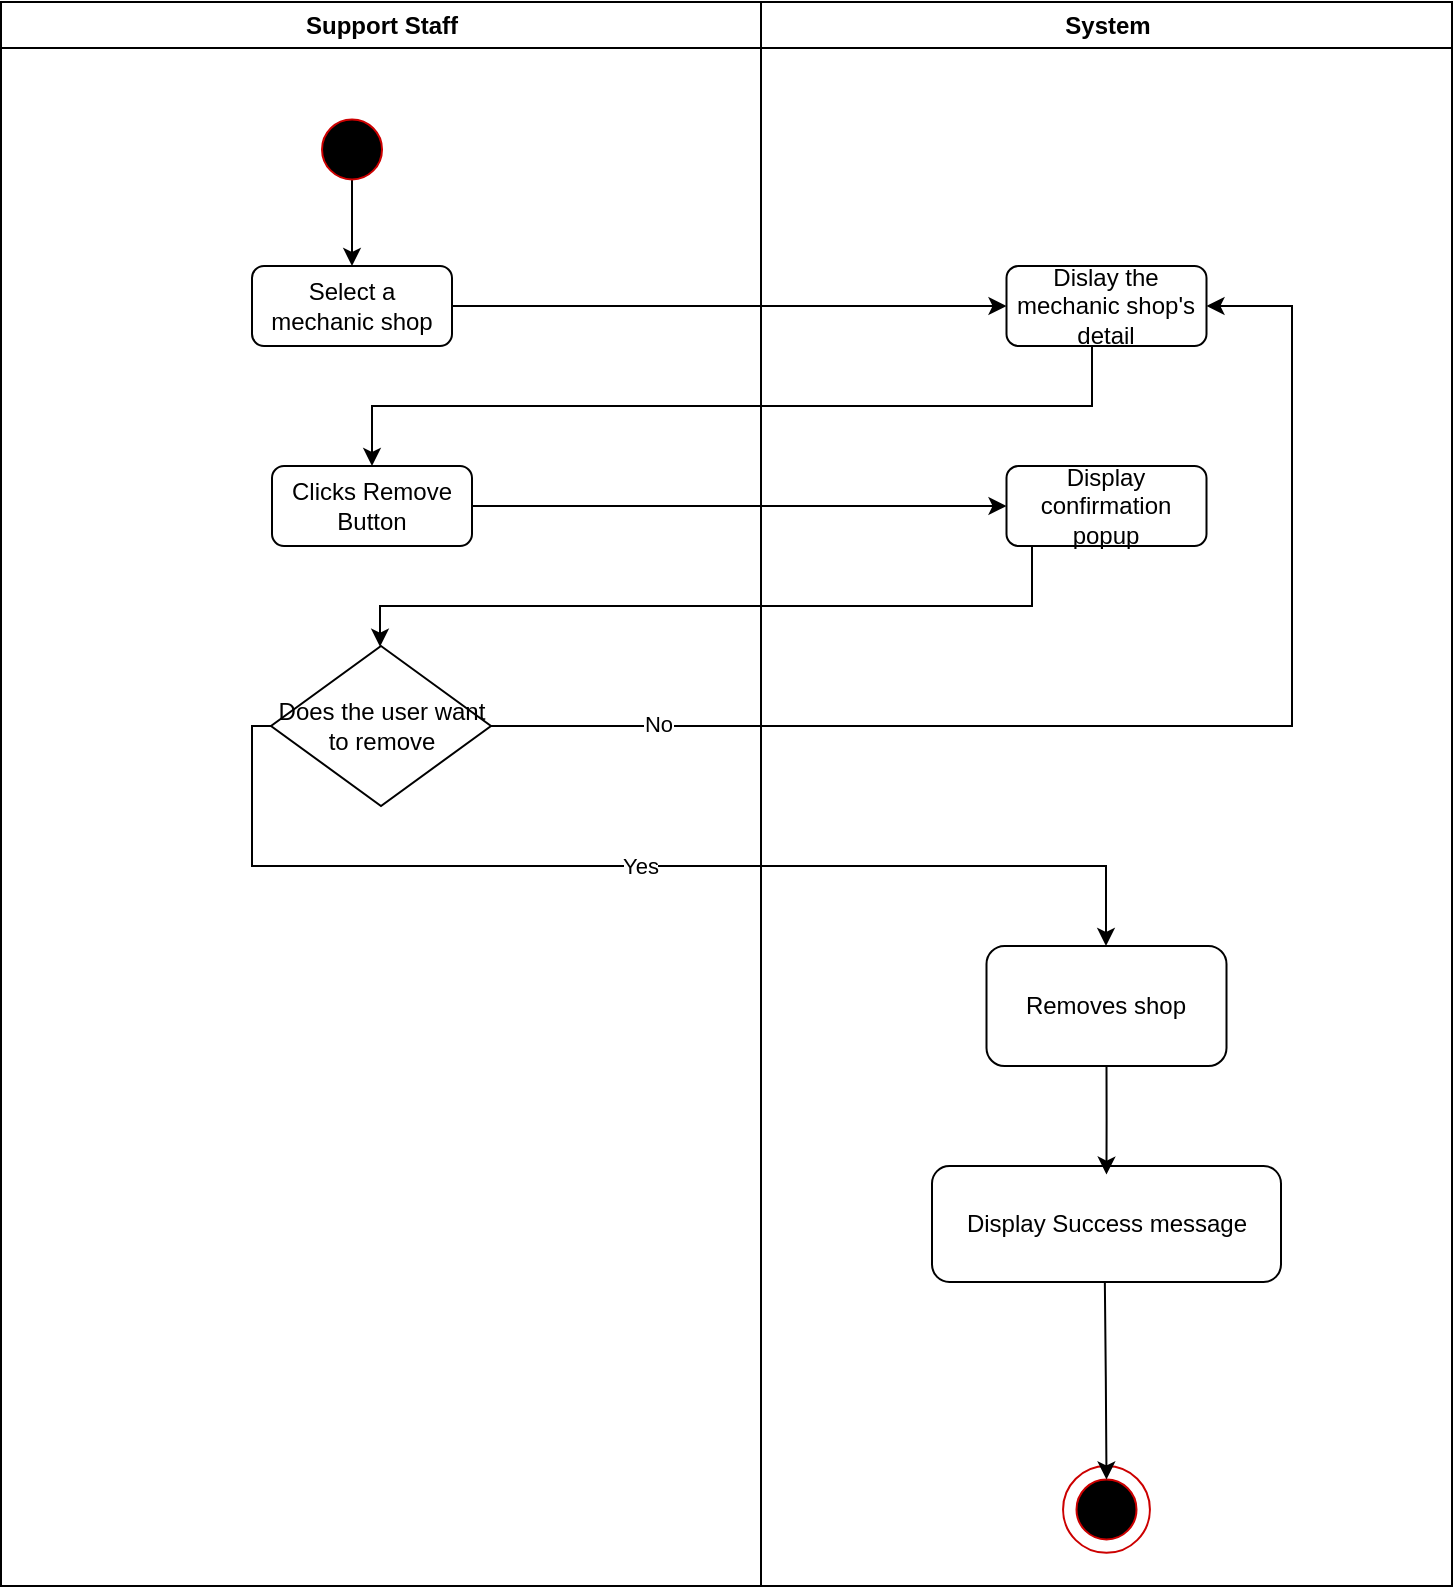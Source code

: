 <mxfile version="20.2.3" type="device"><diagram id="f21jqebHXc8sCw1EVBal" name="Page-1"><mxGraphModel dx="2236" dy="1722" grid="1" gridSize="10" guides="1" tooltips="1" connect="1" arrows="1" fold="1" page="1" pageScale="1" pageWidth="2336" pageHeight="1654" math="0" shadow="0"><root><mxCell id="0"/><mxCell id="1" parent="0"/><mxCell id="kJCKMmayvweKYYSEYtNk-1" value="Support Staff" style="swimlane;whiteSpace=wrap;movable=0;" parent="1" vertex="1"><mxGeometry x="174.5" y="138" width="380" height="792" as="geometry"/></mxCell><mxCell id="kJCKMmayvweKYYSEYtNk-4" value="" style="edgeStyle=orthogonalEdgeStyle;rounded=0;orthogonalLoop=1;jettySize=auto;html=1;entryX=0.5;entryY=0;entryDx=0;entryDy=0;" parent="kJCKMmayvweKYYSEYtNk-1" source="kJCKMmayvweKYYSEYtNk-7" target="kJCKMmayvweKYYSEYtNk-8" edge="1"><mxGeometry relative="1" as="geometry"><mxPoint x="75.5" y="122" as="targetPoint"/></mxGeometry></mxCell><mxCell id="kJCKMmayvweKYYSEYtNk-5" value="" style="group" parent="kJCKMmayvweKYYSEYtNk-1" vertex="1" connectable="0"><mxGeometry x="153.79" y="52" width="43.43" height="43.43" as="geometry"/></mxCell><mxCell id="kJCKMmayvweKYYSEYtNk-7" value="" style="ellipse;whiteSpace=wrap;html=1;aspect=fixed;fillColor=#000000;strokeColor=#CC0000;" parent="kJCKMmayvweKYYSEYtNk-5" vertex="1"><mxGeometry x="6.72" y="6.71" width="30" height="30" as="geometry"/></mxCell><mxCell id="kJCKMmayvweKYYSEYtNk-8" value="Select a mechanic shop" style="rounded=1;whiteSpace=wrap;html=1;" parent="kJCKMmayvweKYYSEYtNk-1" vertex="1"><mxGeometry x="125.5" y="132" width="100" height="40" as="geometry"/></mxCell><mxCell id="kJCKMmayvweKYYSEYtNk-9" value="Clicks Remove Button" style="rounded=1;whiteSpace=wrap;html=1;" parent="kJCKMmayvweKYYSEYtNk-1" vertex="1"><mxGeometry x="135.5" y="232" width="100" height="40" as="geometry"/></mxCell><mxCell id="kJCKMmayvweKYYSEYtNk-24" value="Does the user want to remove" style="rhombus;whiteSpace=wrap;html=1;" parent="kJCKMmayvweKYYSEYtNk-1" vertex="1"><mxGeometry x="135" y="322" width="110" height="80" as="geometry"/></mxCell><mxCell id="kJCKMmayvweKYYSEYtNk-10" value="System" style="swimlane;whiteSpace=wrap;movable=0;" parent="1" vertex="1"><mxGeometry x="554.5" y="138" width="345.5" height="792" as="geometry"/></mxCell><mxCell id="kJCKMmayvweKYYSEYtNk-11" value="" style="group" parent="kJCKMmayvweKYYSEYtNk-10" vertex="1" connectable="0"><mxGeometry x="151.03" y="732" width="43.43" height="43.43" as="geometry"/></mxCell><mxCell id="kJCKMmayvweKYYSEYtNk-12" value="" style="ellipse;whiteSpace=wrap;html=1;aspect=fixed;fillColor=none;strokeColor=#CC0000;" parent="kJCKMmayvweKYYSEYtNk-11" vertex="1"><mxGeometry width="43.43" height="43.43" as="geometry"/></mxCell><mxCell id="kJCKMmayvweKYYSEYtNk-13" value="" style="ellipse;whiteSpace=wrap;html=1;aspect=fixed;fillColor=#000000;strokeColor=#CC0000;" parent="kJCKMmayvweKYYSEYtNk-11" vertex="1"><mxGeometry x="6.72" y="6.71" width="30" height="30" as="geometry"/></mxCell><mxCell id="kJCKMmayvweKYYSEYtNk-14" value="Dislay the mechanic shop's detail" style="rounded=1;whiteSpace=wrap;html=1;" parent="kJCKMmayvweKYYSEYtNk-10" vertex="1"><mxGeometry x="122.75" y="132" width="100" height="40" as="geometry"/></mxCell><mxCell id="kJCKMmayvweKYYSEYtNk-17" value="" style="edgeStyle=orthogonalEdgeStyle;rounded=0;orthogonalLoop=1;jettySize=auto;html=1;exitX=0.495;exitY=0.911;exitDx=0;exitDy=0;exitPerimeter=0;" parent="kJCKMmayvweKYYSEYtNk-10" target="kJCKMmayvweKYYSEYtNk-13" edge="1"><mxGeometry relative="1" as="geometry"><mxPoint x="171.868" y="634.838" as="sourcePoint"/></mxGeometry></mxCell><mxCell id="kJCKMmayvweKYYSEYtNk-18" value="Display Success message" style="rounded=1;whiteSpace=wrap;html=1;" parent="kJCKMmayvweKYYSEYtNk-10" vertex="1"><mxGeometry x="85.5" y="582" width="174.5" height="58" as="geometry"/></mxCell><mxCell id="kJCKMmayvweKYYSEYtNk-22" value="Display confirmation popup" style="rounded=1;whiteSpace=wrap;html=1;" parent="kJCKMmayvweKYYSEYtNk-10" vertex="1"><mxGeometry x="122.75" y="232" width="100" height="40" as="geometry"/></mxCell><mxCell id="pnHtID5b8YO1gI00Y_tE-3" style="edgeStyle=orthogonalEdgeStyle;rounded=0;orthogonalLoop=1;jettySize=auto;html=1;exitX=0.5;exitY=1;exitDx=0;exitDy=0;entryX=0.5;entryY=0.074;entryDx=0;entryDy=0;entryPerimeter=0;" edge="1" parent="kJCKMmayvweKYYSEYtNk-10" source="pnHtID5b8YO1gI00Y_tE-2"><mxGeometry relative="1" as="geometry"><mxPoint x="172.74" y="586.292" as="targetPoint"/></mxGeometry></mxCell><mxCell id="pnHtID5b8YO1gI00Y_tE-2" value="Removes shop" style="rounded=1;whiteSpace=wrap;html=1;" vertex="1" parent="kJCKMmayvweKYYSEYtNk-10"><mxGeometry x="112.75" y="472" width="120" height="60" as="geometry"/></mxCell><mxCell id="kJCKMmayvweKYYSEYtNk-19" style="edgeStyle=orthogonalEdgeStyle;rounded=0;orthogonalLoop=1;jettySize=auto;html=1;" parent="1" source="kJCKMmayvweKYYSEYtNk-8" target="kJCKMmayvweKYYSEYtNk-14" edge="1"><mxGeometry relative="1" as="geometry"/></mxCell><mxCell id="kJCKMmayvweKYYSEYtNk-20" style="edgeStyle=orthogonalEdgeStyle;rounded=0;orthogonalLoop=1;jettySize=auto;html=1;entryX=0.5;entryY=0;entryDx=0;entryDy=0;" parent="1" source="kJCKMmayvweKYYSEYtNk-14" target="kJCKMmayvweKYYSEYtNk-9" edge="1"><mxGeometry relative="1" as="geometry"><Array as="points"><mxPoint x="720" y="340"/><mxPoint x="360" y="340"/></Array></mxGeometry></mxCell><mxCell id="kJCKMmayvweKYYSEYtNk-21" style="edgeStyle=orthogonalEdgeStyle;rounded=0;orthogonalLoop=1;jettySize=auto;html=1;entryX=0;entryY=0.5;entryDx=0;entryDy=0;" parent="1" source="kJCKMmayvweKYYSEYtNk-9" target="kJCKMmayvweKYYSEYtNk-22" edge="1"><mxGeometry relative="1" as="geometry"><mxPoint x="630" y="390.029" as="targetPoint"/><Array as="points"><mxPoint x="635" y="390"/></Array></mxGeometry></mxCell><mxCell id="kJCKMmayvweKYYSEYtNk-26" value="" style="edgeStyle=orthogonalEdgeStyle;rounded=0;orthogonalLoop=1;jettySize=auto;html=1;" parent="1" source="kJCKMmayvweKYYSEYtNk-22" target="kJCKMmayvweKYYSEYtNk-24" edge="1"><mxGeometry relative="1" as="geometry"><Array as="points"><mxPoint x="690" y="440"/><mxPoint x="364" y="440"/></Array></mxGeometry></mxCell><mxCell id="kJCKMmayvweKYYSEYtNk-27" value="Yes" style="edgeStyle=orthogonalEdgeStyle;rounded=0;orthogonalLoop=1;jettySize=auto;html=1;exitX=0;exitY=0.5;exitDx=0;exitDy=0;" parent="1" source="kJCKMmayvweKYYSEYtNk-24" target="pnHtID5b8YO1gI00Y_tE-2" edge="1"><mxGeometry relative="1" as="geometry"><mxPoint x="690" y="610" as="targetPoint"/><Array as="points"><mxPoint x="300" y="500"/><mxPoint x="300" y="570"/><mxPoint x="727" y="570"/></Array></mxGeometry></mxCell><mxCell id="kJCKMmayvweKYYSEYtNk-28" style="edgeStyle=orthogonalEdgeStyle;rounded=0;orthogonalLoop=1;jettySize=auto;html=1;entryX=1;entryY=0.5;entryDx=0;entryDy=0;exitX=1;exitY=0.5;exitDx=0;exitDy=0;" parent="1" source="kJCKMmayvweKYYSEYtNk-24" target="kJCKMmayvweKYYSEYtNk-14" edge="1"><mxGeometry relative="1" as="geometry"><Array as="points"><mxPoint x="820" y="500"/><mxPoint x="820" y="290"/></Array></mxGeometry></mxCell><mxCell id="kJCKMmayvweKYYSEYtNk-29" value="No" style="edgeLabel;html=1;align=center;verticalAlign=middle;resizable=0;points=[];" parent="kJCKMmayvweKYYSEYtNk-28" vertex="1" connectable="0"><mxGeometry x="-0.746" y="1" relative="1" as="geometry"><mxPoint as="offset"/></mxGeometry></mxCell></root></mxGraphModel></diagram></mxfile>